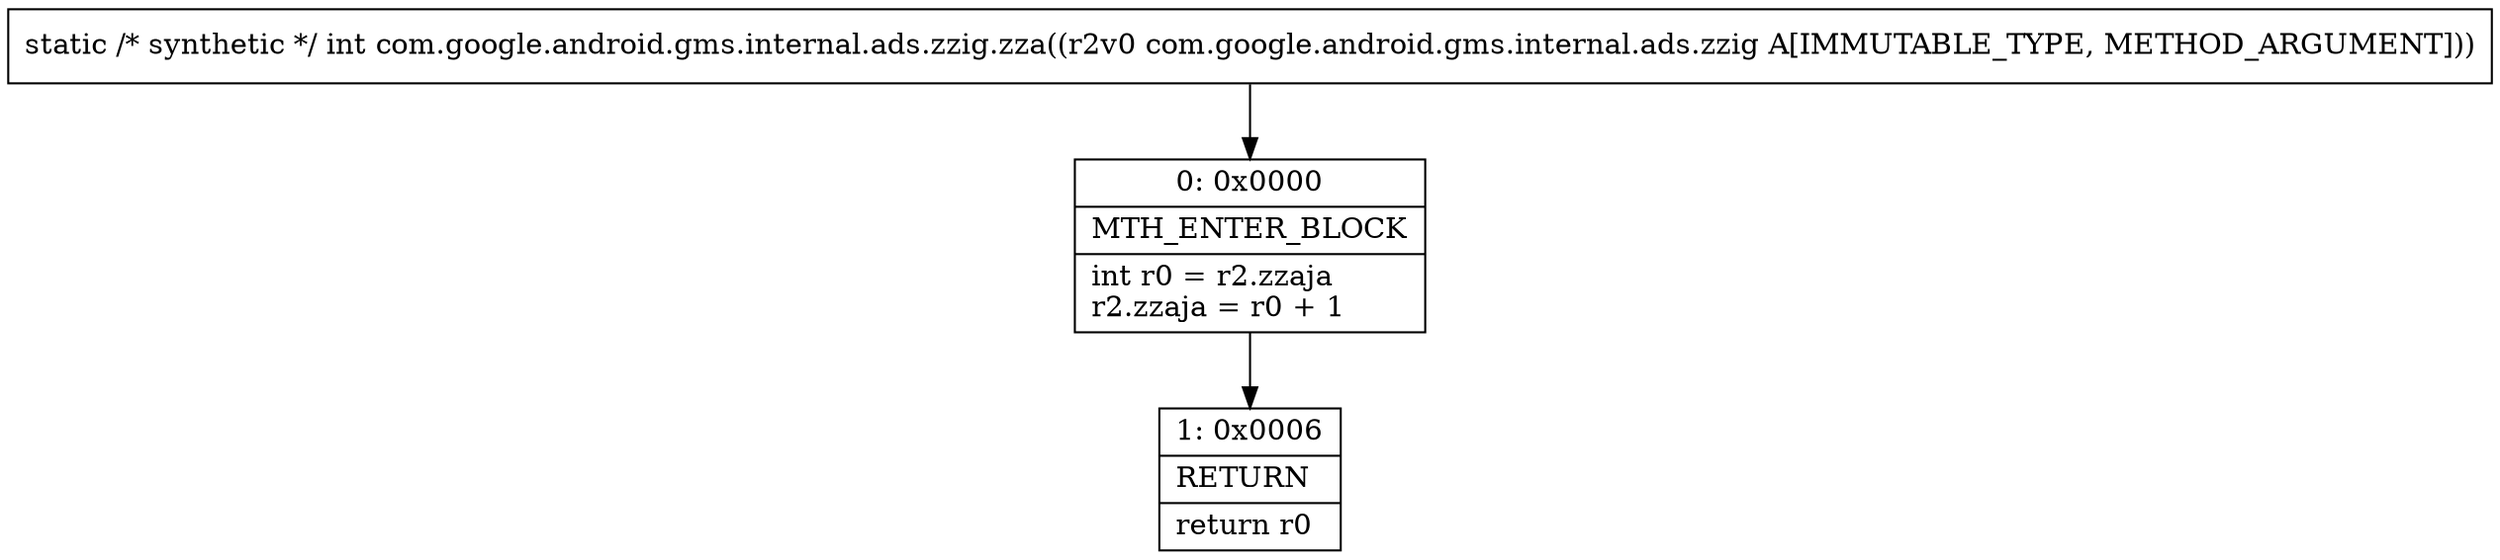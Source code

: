 digraph "CFG forcom.google.android.gms.internal.ads.zzig.zza(Lcom\/google\/android\/gms\/internal\/ads\/zzig;)I" {
Node_0 [shape=record,label="{0\:\ 0x0000|MTH_ENTER_BLOCK\l|int r0 = r2.zzaja\lr2.zzaja = r0 + 1\l}"];
Node_1 [shape=record,label="{1\:\ 0x0006|RETURN\l|return r0\l}"];
MethodNode[shape=record,label="{static \/* synthetic *\/ int com.google.android.gms.internal.ads.zzig.zza((r2v0 com.google.android.gms.internal.ads.zzig A[IMMUTABLE_TYPE, METHOD_ARGUMENT])) }"];
MethodNode -> Node_0;
Node_0 -> Node_1;
}

